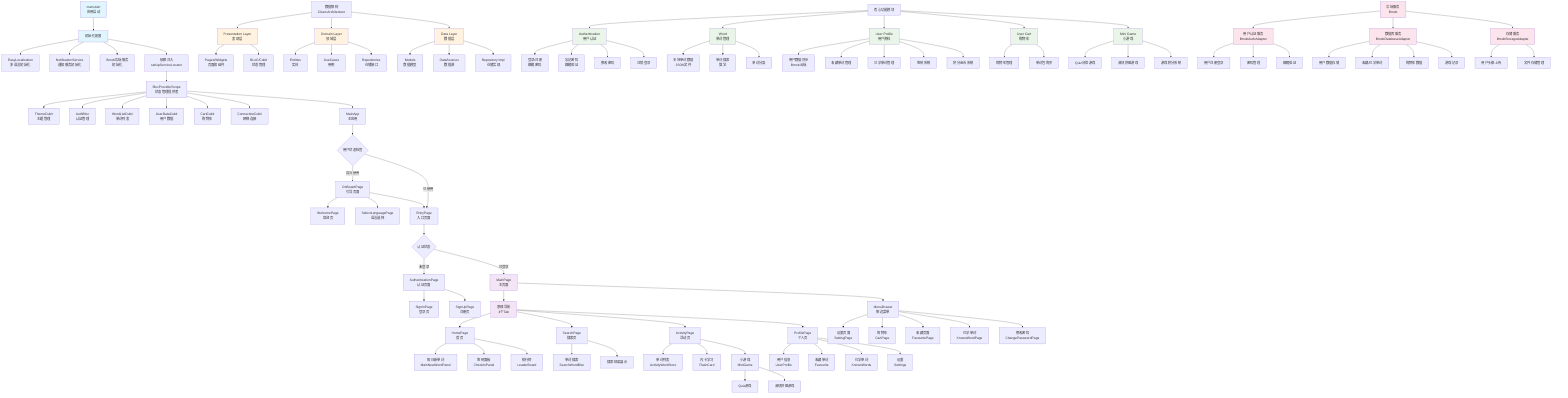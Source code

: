 graph TD
    A[main.dart<br/>应用启动] --> B[初始化配置]
    B --> B1[EasyLocalization<br/>多语言初始化]
    B --> B2[NotificationService<br/>通知服务初始化]
    B --> B3[Bmob后端服务<br/>初始化]
    B --> B4[依赖注入<br/>setUpServiceLocator]
    
    B4 --> C[BlocProviderScope<br/>状态管理提供者]
    C --> C1[ThemeCubit<br/>主题管理]
    C --> C2[AuthBloc<br/>认证管理]
    C --> C3[WordListCubit<br/>单词列表]
    C --> C4[UserDataCubit<br/>用户数据]
    C --> C5[CartCubit<br/>购物车]
    C --> C6[ConnectionCubit<br/>网络连接]
    
    C --> D[MainApp<br/>主应用]
    D --> E{用户状态检查}
    
    E -->|首次使用| F[OnBoardPage<br/>引导页面]
    F --> F1[WelcomePage<br/>欢迎页]
    F --> F2[SelectLanguagePage<br/>语言选择]
    F --> G[EntryPage<br/>入口页面]
    
    E -->|已使用| G
    
    G --> H{认证状态}
    H -->|未登录| I[AuthenticationPage<br/>认证页面]
    I --> I1[SignInPage<br/>登录页]
    I --> I2[SignUpPage<br/>注册页]
    
    H -->|已登录| J[MainPage<br/>主页面]
    
    J --> K[底部导航<br/>4个Tab]
    K --> K1[HomePage<br/>首页]
    K --> K2[SearchPage<br/>搜索页]
    K --> K3[ActivityPage<br/>活动页]
    K --> K4[ProfilePage<br/>个人页]
    
    K1 --> L1[每日新单词<br/>MainNewWordPanel]
    K1 --> L2[签到面板<br/>CheckInPanel]
    K1 --> L3[排行榜<br/>LeaderBoard]
    
    K2 --> M1[单词搜索<br/>SearchWordBloc]
    K2 --> M2[搜索结果展示]
    
    K3 --> N1[单词列表<br/>ActivityWordStore]
    K3 --> N2[闪卡学习<br/>FlashCard]
    K3 --> N3[小游戏<br/>MiniGame]
    N3 --> N3A[Quiz游戏]
    N3 --> N3B[滑块拼图游戏]
    
    K4 --> O1[用户信息<br/>UserProfile]
    K4 --> O2[收藏单词<br/>Favourite]
    K4 --> O3[已学单词<br/>KnownWords]
    K4 --> O4[设置<br/>Settings]
    
    %% 侧边抽屉菜单
    J --> P[MenuDrawer<br/>侧边菜单]
    P --> P1[设置页面<br/>SettingPage]
    P --> P2[购物车<br/>CartPage]
    P --> P3[收藏页面<br/>FavouritePage]
    P --> P4[已学单词<br/>KnownWordPage]
    P --> P5[修改密码<br/>ChangePasswordPage]
    
    %% 数据层架构
    Q[数据架构<br/>Clean Architecture] --> Q1[Presentation Layer<br/>表现层]
    Q --> Q2[Domain Layer<br/>领域层]
    Q --> Q3[Data Layer<br/>数据层]
    
    Q1 --> Q1A[Pages/Widgets<br/>页面和组件]
    Q1 --> Q1B[BLoC/Cubit<br/>状态管理]
    
    Q2 --> Q2A[Entities<br/>实体]
    Q2 --> Q2B[UseCases<br/>用例]
    Q2 --> Q2C[Repositories<br/>仓储接口]
    
    Q3 --> Q3A[Models<br/>数据模型]
    Q3 --> Q3B[DataSources<br/>数据源]
    Q3 --> Q3C[Repository Impl<br/>仓储实现]
    
    %% 主要功能模块
    R[核心功能模块] --> R1[Authentication<br/>用户认证]
    R --> R2[Word<br/>单词管理]
    R --> R3[User Profile<br/>用户资料]
    R --> R4[User Cart<br/>购物车]
    R --> R5[Mini Game<br/>小游戏]
    
    R1 --> R1A[登录/注册<br/>邮箱密码]
    R1 --> R1B[忘记密码<br/>邮箱验证]
    R1 --> R1C[修改密码]
    R1 --> R1D[注销登录]
    
    R2 --> R2A[本地单词数据<br/>JSON文件]
    R2 --> R2B[单词搜索<br/>算法]
    R2 --> R2C[单词分类]
    
    R3 --> R3A[用户数据同步<br/>Bmob云端]
    R3 --> R3B[收藏单词管理]
    R3 --> R3C[已学单词管理]
    R3 --> R3D[签到系统]
    R3 --> R3E[积分金币系统]
    
    R4 --> R4A[购物车管理]
    R4 --> R4B[单词包购买]
    
    R5 --> R5A[Quiz问答游戏]
    R5 --> R5B[滑块拼图游戏]
    R5 --> R5C[游戏积分系统]
    
    %% 后端服务
    S[后端服务<br/>Bmob] --> S1[用户认证服务<br/>BmobAuthAdapter]
    S --> S2[数据库服务<br/>BmobDatabaseAdapter]
    S --> S3[存储服务<br/>BmobStorageAdapter]
    
    S1 --> S1A[用户注册登录]
    S1 --> S1B[密码管理]
    S1 --> S1C[邮箱验证]
    
    S2 --> S2A[用户数据存储]
    S2 --> S2B[收藏/已学单词]
    S2 --> S2C[购物车数据]
    S2 --> S2D[游戏记录]
    
    S3 --> S3A[用户头像上传]
    S3 --> S3B[文件存储管理]
    
    classDef startNode fill:#e1f5fe
    classDef mainPage fill:#f3e5f5
    classDef feature fill:#e8f5e8
    classDef data fill:#fff3e0
    classDef service fill:#fce4ec
    
    class A,B startNode
    class J,K mainPage
    class R1,R2,R3,R4,R5 feature
    class Q1,Q2,Q3 data
    class S,S1,S2,S3 service
